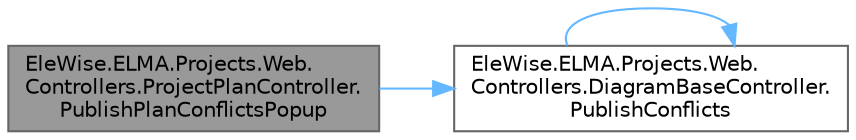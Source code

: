 digraph "EleWise.ELMA.Projects.Web.Controllers.ProjectPlanController.PublishPlanConflictsPopup"
{
 // LATEX_PDF_SIZE
  bgcolor="transparent";
  edge [fontname=Helvetica,fontsize=10,labelfontname=Helvetica,labelfontsize=10];
  node [fontname=Helvetica,fontsize=10,shape=box,height=0.2,width=0.4];
  rankdir="LR";
  Node1 [id="Node000001",label="EleWise.ELMA.Projects.Web.\lControllers.ProjectPlanController.\lPublishPlanConflictsPopup",height=0.2,width=0.4,color="gray40", fillcolor="grey60", style="filled", fontcolor="black",tooltip="Диалог с конфликтами при публикации планов проектов"];
  Node1 -> Node2 [id="edge1_Node000001_Node000002",color="steelblue1",style="solid",tooltip=" "];
  Node2 [id="Node000002",label="EleWise.ELMA.Projects.Web.\lControllers.DiagramBaseController.\lPublishConflicts",height=0.2,width=0.4,color="grey40", fillcolor="white", style="filled",URL="$class_ele_wise_1_1_e_l_m_a_1_1_projects_1_1_web_1_1_controllers_1_1_diagram_base_controller.html#a4a24bceac08685906405c01d8e32bf03",tooltip="Возвращает конфликты и предупреждения перед публикацией плана проекта"];
  Node2 -> Node2 [id="edge2_Node000002_Node000002",color="steelblue1",style="solid",tooltip=" "];
}
